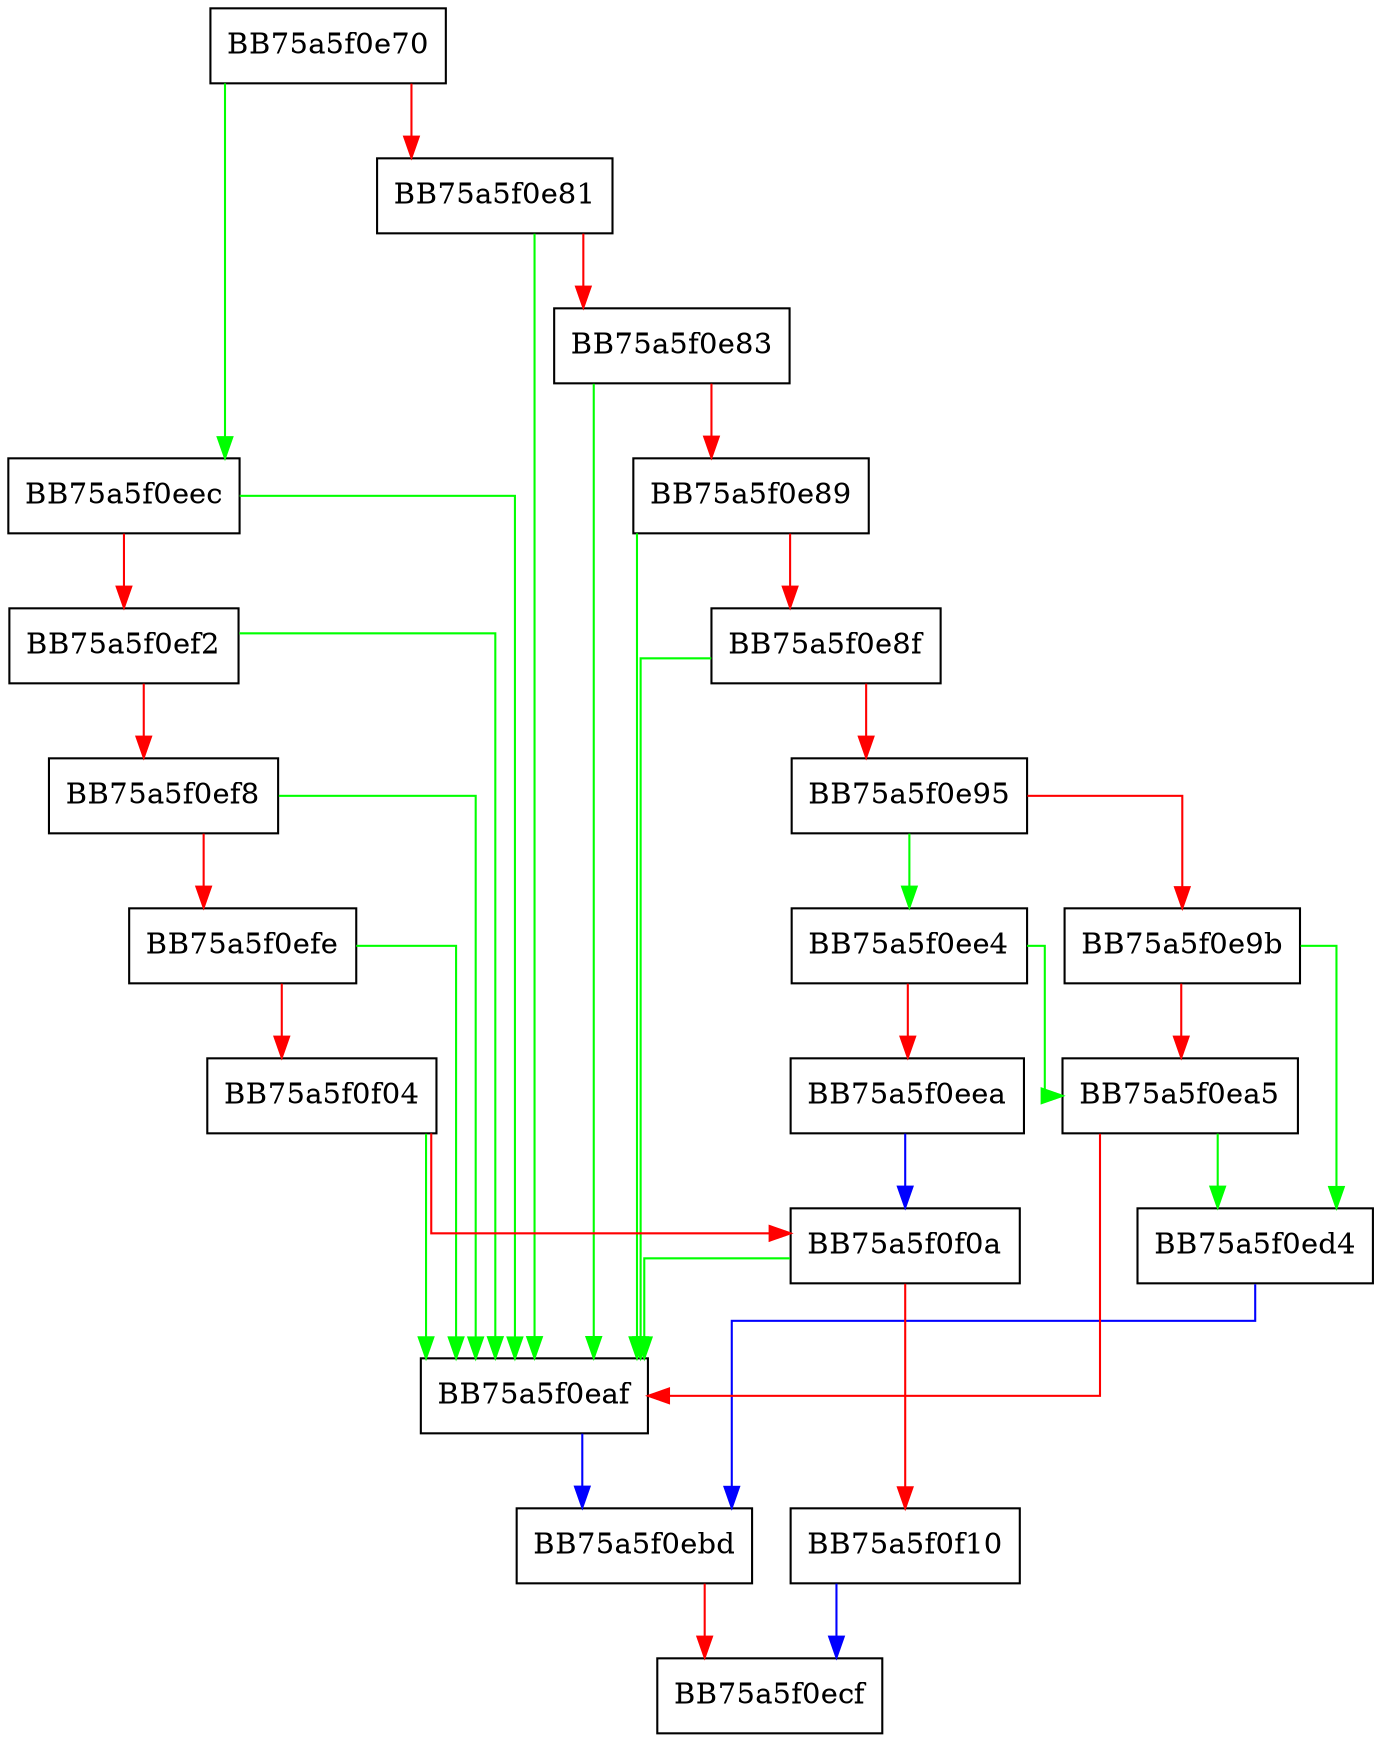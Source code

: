digraph HandleNotification {
  node [shape="box"];
  graph [splines=ortho];
  BB75a5f0e70 -> BB75a5f0eec [color="green"];
  BB75a5f0e70 -> BB75a5f0e81 [color="red"];
  BB75a5f0e81 -> BB75a5f0eaf [color="green"];
  BB75a5f0e81 -> BB75a5f0e83 [color="red"];
  BB75a5f0e83 -> BB75a5f0eaf [color="green"];
  BB75a5f0e83 -> BB75a5f0e89 [color="red"];
  BB75a5f0e89 -> BB75a5f0eaf [color="green"];
  BB75a5f0e89 -> BB75a5f0e8f [color="red"];
  BB75a5f0e8f -> BB75a5f0eaf [color="green"];
  BB75a5f0e8f -> BB75a5f0e95 [color="red"];
  BB75a5f0e95 -> BB75a5f0ee4 [color="green"];
  BB75a5f0e95 -> BB75a5f0e9b [color="red"];
  BB75a5f0e9b -> BB75a5f0ed4 [color="green"];
  BB75a5f0e9b -> BB75a5f0ea5 [color="red"];
  BB75a5f0ea5 -> BB75a5f0ed4 [color="green"];
  BB75a5f0ea5 -> BB75a5f0eaf [color="red"];
  BB75a5f0eaf -> BB75a5f0ebd [color="blue"];
  BB75a5f0ebd -> BB75a5f0ecf [color="red"];
  BB75a5f0ed4 -> BB75a5f0ebd [color="blue"];
  BB75a5f0ee4 -> BB75a5f0ea5 [color="green"];
  BB75a5f0ee4 -> BB75a5f0eea [color="red"];
  BB75a5f0eea -> BB75a5f0f0a [color="blue"];
  BB75a5f0eec -> BB75a5f0eaf [color="green"];
  BB75a5f0eec -> BB75a5f0ef2 [color="red"];
  BB75a5f0ef2 -> BB75a5f0eaf [color="green"];
  BB75a5f0ef2 -> BB75a5f0ef8 [color="red"];
  BB75a5f0ef8 -> BB75a5f0eaf [color="green"];
  BB75a5f0ef8 -> BB75a5f0efe [color="red"];
  BB75a5f0efe -> BB75a5f0eaf [color="green"];
  BB75a5f0efe -> BB75a5f0f04 [color="red"];
  BB75a5f0f04 -> BB75a5f0eaf [color="green"];
  BB75a5f0f04 -> BB75a5f0f0a [color="red"];
  BB75a5f0f0a -> BB75a5f0eaf [color="green"];
  BB75a5f0f0a -> BB75a5f0f10 [color="red"];
  BB75a5f0f10 -> BB75a5f0ecf [color="blue"];
}